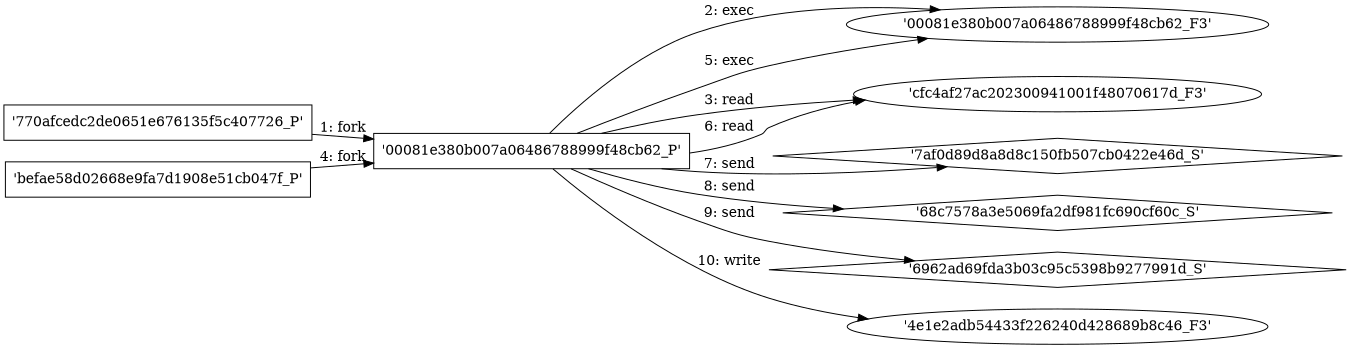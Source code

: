 digraph "D:\Learning\Paper\apt\基于CTI的攻击预警\Dataset\攻击图\ASGfromALLCTI\Threat Source newsletter (Sept. 16, 2021).dot" {
rankdir="LR"
size="9"
fixedsize="false"
splines="true"
nodesep=0.3
ranksep=0
fontsize=10
overlap="scalexy"
engine= "neato"
	"'770afcedc2de0651e676135f5c407726_P'" [node_type=Process shape=box]
	"'00081e380b007a06486788999f48cb62_P'" [node_type=Process shape=box]
	"'770afcedc2de0651e676135f5c407726_P'" -> "'00081e380b007a06486788999f48cb62_P'" [label="1: fork"]
	"'00081e380b007a06486788999f48cb62_P'" [node_type=Process shape=box]
	"'00081e380b007a06486788999f48cb62_F3'" [node_type=File shape=ellipse]
	"'00081e380b007a06486788999f48cb62_P'" -> "'00081e380b007a06486788999f48cb62_F3'" [label="2: exec"]
	"'cfc4af27ac202300941001f48070617d_F3'" [node_type=file shape=ellipse]
	"'00081e380b007a06486788999f48cb62_P'" [node_type=Process shape=box]
	"'00081e380b007a06486788999f48cb62_P'" -> "'cfc4af27ac202300941001f48070617d_F3'" [label="3: read"]
	"'befae58d02668e9fa7d1908e51cb047f_P'" [node_type=Process shape=box]
	"'00081e380b007a06486788999f48cb62_P'" [node_type=Process shape=box]
	"'befae58d02668e9fa7d1908e51cb047f_P'" -> "'00081e380b007a06486788999f48cb62_P'" [label="4: fork"]
	"'00081e380b007a06486788999f48cb62_P'" [node_type=Process shape=box]
	"'00081e380b007a06486788999f48cb62_F3'" [node_type=File shape=ellipse]
	"'00081e380b007a06486788999f48cb62_P'" -> "'00081e380b007a06486788999f48cb62_F3'" [label="5: exec"]
	"'cfc4af27ac202300941001f48070617d_F3'" [node_type=file shape=ellipse]
	"'00081e380b007a06486788999f48cb62_P'" [node_type=Process shape=box]
	"'00081e380b007a06486788999f48cb62_P'" -> "'cfc4af27ac202300941001f48070617d_F3'" [label="6: read"]
	"'7af0d89d8a8d8c150fb507cb0422e46d_S'" [node_type=Socket shape=diamond]
	"'00081e380b007a06486788999f48cb62_P'" [node_type=Process shape=box]
	"'00081e380b007a06486788999f48cb62_P'" -> "'7af0d89d8a8d8c150fb507cb0422e46d_S'" [label="7: send"]
	"'68c7578a3e5069fa2df981fc690cf60c_S'" [node_type=Socket shape=diamond]
	"'00081e380b007a06486788999f48cb62_P'" [node_type=Process shape=box]
	"'00081e380b007a06486788999f48cb62_P'" -> "'68c7578a3e5069fa2df981fc690cf60c_S'" [label="8: send"]
	"'6962ad69fda3b03c95c5398b9277991d_S'" [node_type=Socket shape=diamond]
	"'00081e380b007a06486788999f48cb62_P'" [node_type=Process shape=box]
	"'00081e380b007a06486788999f48cb62_P'" -> "'6962ad69fda3b03c95c5398b9277991d_S'" [label="9: send"]
	"'4e1e2adb54433f226240d428689b8c46_F3'" [node_type=file shape=ellipse]
	"'00081e380b007a06486788999f48cb62_P'" [node_type=Process shape=box]
	"'00081e380b007a06486788999f48cb62_P'" -> "'4e1e2adb54433f226240d428689b8c46_F3'" [label="10: write"]
}
